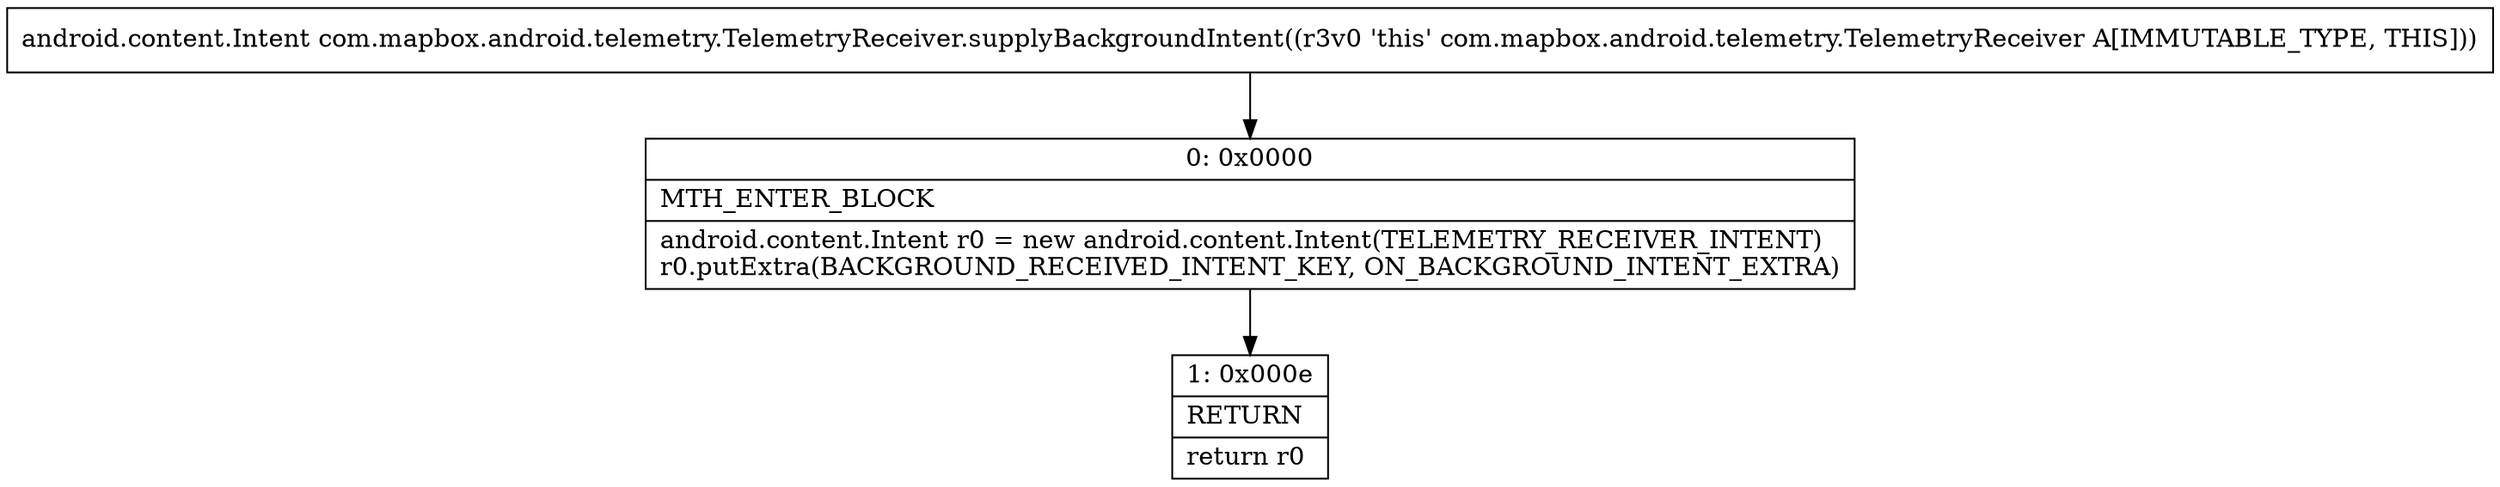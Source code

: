 digraph "CFG forcom.mapbox.android.telemetry.TelemetryReceiver.supplyBackgroundIntent()Landroid\/content\/Intent;" {
Node_0 [shape=record,label="{0\:\ 0x0000|MTH_ENTER_BLOCK\l|android.content.Intent r0 = new android.content.Intent(TELEMETRY_RECEIVER_INTENT)\lr0.putExtra(BACKGROUND_RECEIVED_INTENT_KEY, ON_BACKGROUND_INTENT_EXTRA)\l}"];
Node_1 [shape=record,label="{1\:\ 0x000e|RETURN\l|return r0\l}"];
MethodNode[shape=record,label="{android.content.Intent com.mapbox.android.telemetry.TelemetryReceiver.supplyBackgroundIntent((r3v0 'this' com.mapbox.android.telemetry.TelemetryReceiver A[IMMUTABLE_TYPE, THIS])) }"];
MethodNode -> Node_0;
Node_0 -> Node_1;
}

